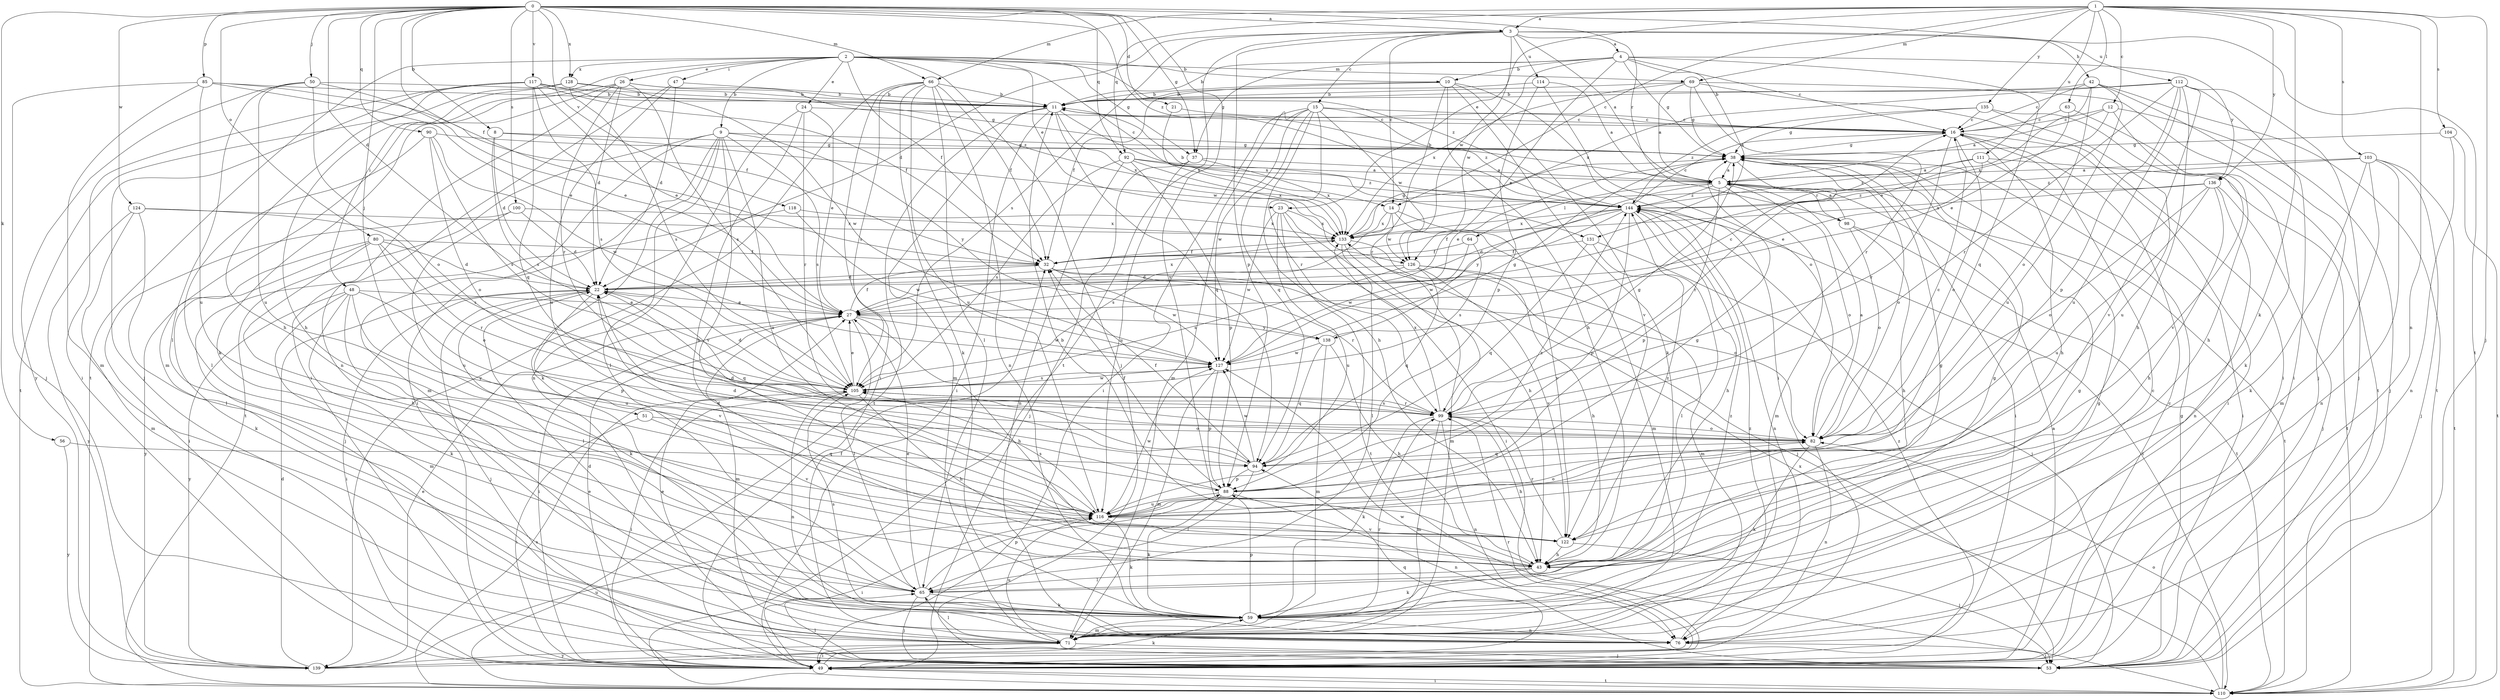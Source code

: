 strict digraph  {
0;
1;
2;
3;
4;
5;
8;
9;
10;
11;
12;
14;
15;
16;
21;
22;
23;
24;
26;
27;
32;
37;
38;
42;
43;
47;
48;
49;
50;
51;
53;
56;
59;
63;
64;
65;
66;
69;
71;
76;
80;
82;
85;
88;
90;
92;
94;
98;
99;
100;
103;
104;
105;
110;
111;
112;
114;
116;
117;
118;
122;
124;
126;
127;
128;
131;
133;
135;
136;
138;
139;
144;
0 -> 3  [label=a];
0 -> 8  [label=b];
0 -> 21  [label=d];
0 -> 22  [label=d];
0 -> 32  [label=f];
0 -> 37  [label=g];
0 -> 50  [label=j];
0 -> 51  [label=j];
0 -> 56  [label=k];
0 -> 66  [label=m];
0 -> 80  [label=o];
0 -> 85  [label=p];
0 -> 90  [label=q];
0 -> 92  [label=q];
0 -> 98  [label=r];
0 -> 100  [label=s];
0 -> 110  [label=t];
0 -> 117  [label=v];
0 -> 118  [label=v];
0 -> 122  [label=v];
0 -> 124  [label=w];
0 -> 128  [label=x];
0 -> 144  [label=z];
1 -> 3  [label=a];
1 -> 12  [label=c];
1 -> 14  [label=c];
1 -> 23  [label=e];
1 -> 53  [label=j];
1 -> 59  [label=k];
1 -> 63  [label=l];
1 -> 66  [label=m];
1 -> 69  [label=m];
1 -> 76  [label=n];
1 -> 92  [label=q];
1 -> 103  [label=s];
1 -> 104  [label=s];
1 -> 111  [label=u];
1 -> 135  [label=y];
1 -> 136  [label=y];
2 -> 9  [label=b];
2 -> 10  [label=b];
2 -> 14  [label=c];
2 -> 23  [label=e];
2 -> 24  [label=e];
2 -> 26  [label=e];
2 -> 32  [label=f];
2 -> 37  [label=g];
2 -> 47  [label=i];
2 -> 48  [label=i];
2 -> 53  [label=j];
2 -> 69  [label=m];
2 -> 110  [label=t];
2 -> 128  [label=x];
2 -> 144  [label=z];
3 -> 4  [label=a];
3 -> 5  [label=a];
3 -> 14  [label=c];
3 -> 15  [label=c];
3 -> 22  [label=d];
3 -> 42  [label=h];
3 -> 88  [label=p];
3 -> 105  [label=s];
3 -> 110  [label=t];
3 -> 112  [label=u];
3 -> 114  [label=u];
3 -> 126  [label=w];
4 -> 10  [label=b];
4 -> 11  [label=b];
4 -> 16  [label=c];
4 -> 27  [label=e];
4 -> 37  [label=g];
4 -> 38  [label=g];
4 -> 94  [label=q];
4 -> 126  [label=w];
4 -> 131  [label=x];
4 -> 136  [label=y];
5 -> 11  [label=b];
5 -> 64  [label=l];
5 -> 71  [label=m];
5 -> 82  [label=o];
5 -> 88  [label=p];
5 -> 98  [label=r];
5 -> 110  [label=t];
5 -> 138  [label=y];
5 -> 144  [label=z];
8 -> 22  [label=d];
8 -> 38  [label=g];
8 -> 105  [label=s];
8 -> 126  [label=w];
9 -> 38  [label=g];
9 -> 49  [label=i];
9 -> 59  [label=k];
9 -> 65  [label=l];
9 -> 71  [label=m];
9 -> 105  [label=s];
9 -> 110  [label=t];
9 -> 116  [label=u];
9 -> 122  [label=v];
9 -> 138  [label=y];
10 -> 11  [label=b];
10 -> 32  [label=f];
10 -> 43  [label=h];
10 -> 49  [label=i];
10 -> 59  [label=k];
10 -> 99  [label=r];
10 -> 122  [label=v];
11 -> 16  [label=c];
11 -> 49  [label=i];
11 -> 71  [label=m];
11 -> 94  [label=q];
11 -> 110  [label=t];
11 -> 131  [label=x];
11 -> 133  [label=x];
12 -> 5  [label=a];
12 -> 16  [label=c];
12 -> 43  [label=h];
12 -> 53  [label=j];
12 -> 133  [label=x];
14 -> 71  [label=m];
14 -> 105  [label=s];
14 -> 122  [label=v];
14 -> 126  [label=w];
14 -> 133  [label=x];
15 -> 16  [label=c];
15 -> 43  [label=h];
15 -> 49  [label=i];
15 -> 71  [label=m];
15 -> 94  [label=q];
15 -> 99  [label=r];
15 -> 126  [label=w];
15 -> 127  [label=w];
15 -> 144  [label=z];
16 -> 38  [label=g];
16 -> 43  [label=h];
16 -> 49  [label=i];
16 -> 82  [label=o];
16 -> 99  [label=r];
21 -> 16  [label=c];
21 -> 133  [label=x];
22 -> 27  [label=e];
22 -> 49  [label=i];
22 -> 53  [label=j];
22 -> 59  [label=k];
22 -> 94  [label=q];
22 -> 122  [label=v];
22 -> 133  [label=x];
23 -> 43  [label=h];
23 -> 49  [label=i];
23 -> 110  [label=t];
23 -> 116  [label=u];
23 -> 127  [label=w];
23 -> 133  [label=x];
24 -> 16  [label=c];
24 -> 27  [label=e];
24 -> 43  [label=h];
24 -> 76  [label=n];
24 -> 99  [label=r];
26 -> 11  [label=b];
26 -> 22  [label=d];
26 -> 59  [label=k];
26 -> 71  [label=m];
26 -> 76  [label=n];
26 -> 99  [label=r];
26 -> 105  [label=s];
26 -> 144  [label=z];
27 -> 32  [label=f];
27 -> 43  [label=h];
27 -> 49  [label=i];
27 -> 65  [label=l];
27 -> 71  [label=m];
27 -> 127  [label=w];
27 -> 138  [label=y];
32 -> 22  [label=d];
32 -> 82  [label=o];
32 -> 99  [label=r];
32 -> 127  [label=w];
37 -> 5  [label=a];
37 -> 53  [label=j];
37 -> 116  [label=u];
37 -> 133  [label=x];
38 -> 5  [label=a];
38 -> 27  [label=e];
38 -> 49  [label=i];
38 -> 82  [label=o];
38 -> 99  [label=r];
42 -> 11  [label=b];
42 -> 16  [label=c];
42 -> 27  [label=e];
42 -> 53  [label=j];
42 -> 82  [label=o];
42 -> 110  [label=t];
42 -> 116  [label=u];
43 -> 11  [label=b];
43 -> 38  [label=g];
43 -> 59  [label=k];
43 -> 65  [label=l];
47 -> 11  [label=b];
47 -> 22  [label=d];
47 -> 49  [label=i];
47 -> 116  [label=u];
48 -> 27  [label=e];
48 -> 59  [label=k];
48 -> 65  [label=l];
48 -> 71  [label=m];
48 -> 88  [label=p];
48 -> 116  [label=u];
48 -> 139  [label=y];
49 -> 5  [label=a];
49 -> 16  [label=c];
49 -> 27  [label=e];
49 -> 94  [label=q];
49 -> 110  [label=t];
49 -> 144  [label=z];
50 -> 11  [label=b];
50 -> 27  [label=e];
50 -> 65  [label=l];
50 -> 82  [label=o];
50 -> 116  [label=u];
50 -> 139  [label=y];
51 -> 49  [label=i];
51 -> 82  [label=o];
51 -> 122  [label=v];
53 -> 27  [label=e];
53 -> 38  [label=g];
53 -> 65  [label=l];
53 -> 127  [label=w];
56 -> 94  [label=q];
56 -> 139  [label=y];
59 -> 38  [label=g];
59 -> 71  [label=m];
59 -> 76  [label=n];
59 -> 88  [label=p];
59 -> 105  [label=s];
59 -> 144  [label=z];
63 -> 16  [label=c];
63 -> 27  [label=e];
63 -> 59  [label=k];
64 -> 32  [label=f];
64 -> 105  [label=s];
64 -> 127  [label=w];
65 -> 27  [label=e];
65 -> 38  [label=g];
65 -> 53  [label=j];
65 -> 59  [label=k];
65 -> 88  [label=p];
66 -> 11  [label=b];
66 -> 32  [label=f];
66 -> 49  [label=i];
66 -> 59  [label=k];
66 -> 65  [label=l];
66 -> 76  [label=n];
66 -> 105  [label=s];
66 -> 116  [label=u];
66 -> 139  [label=y];
69 -> 5  [label=a];
69 -> 11  [label=b];
69 -> 38  [label=g];
69 -> 49  [label=i];
69 -> 99  [label=r];
69 -> 110  [label=t];
69 -> 133  [label=x];
71 -> 16  [label=c];
71 -> 32  [label=f];
71 -> 38  [label=g];
71 -> 49  [label=i];
71 -> 53  [label=j];
71 -> 65  [label=l];
71 -> 99  [label=r];
71 -> 116  [label=u];
71 -> 139  [label=y];
76 -> 22  [label=d];
76 -> 53  [label=j];
76 -> 144  [label=z];
80 -> 22  [label=d];
80 -> 32  [label=f];
80 -> 43  [label=h];
80 -> 59  [label=k];
80 -> 82  [label=o];
80 -> 99  [label=r];
80 -> 139  [label=y];
82 -> 5  [label=a];
82 -> 16  [label=c];
82 -> 59  [label=k];
82 -> 76  [label=n];
82 -> 94  [label=q];
85 -> 11  [label=b];
85 -> 27  [label=e];
85 -> 32  [label=f];
85 -> 53  [label=j];
85 -> 71  [label=m];
85 -> 116  [label=u];
88 -> 22  [label=d];
88 -> 32  [label=f];
88 -> 59  [label=k];
88 -> 76  [label=n];
88 -> 116  [label=u];
88 -> 144  [label=z];
90 -> 38  [label=g];
90 -> 65  [label=l];
90 -> 82  [label=o];
90 -> 105  [label=s];
90 -> 127  [label=w];
92 -> 5  [label=a];
92 -> 76  [label=n];
92 -> 88  [label=p];
92 -> 105  [label=s];
92 -> 133  [label=x];
92 -> 144  [label=z];
94 -> 22  [label=d];
94 -> 32  [label=f];
94 -> 65  [label=l];
94 -> 88  [label=p];
94 -> 127  [label=w];
98 -> 5  [label=a];
98 -> 43  [label=h];
98 -> 82  [label=o];
98 -> 110  [label=t];
99 -> 38  [label=g];
99 -> 43  [label=h];
99 -> 59  [label=k];
99 -> 71  [label=m];
99 -> 76  [label=n];
99 -> 82  [label=o];
99 -> 105  [label=s];
99 -> 133  [label=x];
100 -> 22  [label=d];
100 -> 49  [label=i];
100 -> 116  [label=u];
100 -> 133  [label=x];
103 -> 5  [label=a];
103 -> 53  [label=j];
103 -> 59  [label=k];
103 -> 71  [label=m];
103 -> 76  [label=n];
103 -> 110  [label=t];
103 -> 144  [label=z];
104 -> 38  [label=g];
104 -> 76  [label=n];
104 -> 110  [label=t];
105 -> 22  [label=d];
105 -> 27  [label=e];
105 -> 43  [label=h];
105 -> 49  [label=i];
105 -> 76  [label=n];
105 -> 99  [label=r];
105 -> 127  [label=w];
110 -> 49  [label=i];
110 -> 82  [label=o];
110 -> 105  [label=s];
110 -> 133  [label=x];
111 -> 5  [label=a];
111 -> 27  [label=e];
111 -> 49  [label=i];
111 -> 110  [label=t];
111 -> 144  [label=z];
112 -> 11  [label=b];
112 -> 43  [label=h];
112 -> 49  [label=i];
112 -> 53  [label=j];
112 -> 88  [label=p];
112 -> 99  [label=r];
112 -> 116  [label=u];
112 -> 122  [label=v];
112 -> 133  [label=x];
114 -> 5  [label=a];
114 -> 11  [label=b];
114 -> 82  [label=o];
114 -> 88  [label=p];
116 -> 22  [label=d];
116 -> 38  [label=g];
116 -> 49  [label=i];
116 -> 59  [label=k];
116 -> 82  [label=o];
116 -> 105  [label=s];
116 -> 122  [label=v];
116 -> 127  [label=w];
117 -> 11  [label=b];
117 -> 27  [label=e];
117 -> 32  [label=f];
117 -> 38  [label=g];
117 -> 43  [label=h];
117 -> 49  [label=i];
117 -> 53  [label=j];
117 -> 94  [label=q];
117 -> 105  [label=s];
118 -> 53  [label=j];
118 -> 127  [label=w];
118 -> 133  [label=x];
122 -> 43  [label=h];
122 -> 53  [label=j];
122 -> 99  [label=r];
122 -> 144  [label=z];
124 -> 65  [label=l];
124 -> 71  [label=m];
124 -> 105  [label=s];
124 -> 133  [label=x];
124 -> 139  [label=y];
126 -> 22  [label=d];
126 -> 43  [label=h];
126 -> 71  [label=m];
126 -> 94  [label=q];
126 -> 105  [label=s];
126 -> 122  [label=v];
127 -> 38  [label=g];
127 -> 71  [label=m];
127 -> 88  [label=p];
127 -> 105  [label=s];
128 -> 11  [label=b];
128 -> 43  [label=h];
128 -> 105  [label=s];
128 -> 110  [label=t];
128 -> 127  [label=w];
131 -> 32  [label=f];
131 -> 53  [label=j];
131 -> 65  [label=l];
131 -> 94  [label=q];
133 -> 32  [label=f];
133 -> 38  [label=g];
133 -> 53  [label=j];
133 -> 65  [label=l];
133 -> 71  [label=m];
135 -> 16  [label=c];
135 -> 38  [label=g];
135 -> 116  [label=u];
135 -> 122  [label=v];
135 -> 144  [label=z];
136 -> 43  [label=h];
136 -> 53  [label=j];
136 -> 76  [label=n];
136 -> 82  [label=o];
136 -> 116  [label=u];
136 -> 133  [label=x];
136 -> 144  [label=z];
138 -> 16  [label=c];
138 -> 43  [label=h];
138 -> 71  [label=m];
138 -> 94  [label=q];
138 -> 127  [label=w];
139 -> 22  [label=d];
139 -> 27  [label=e];
139 -> 59  [label=k];
139 -> 99  [label=r];
139 -> 116  [label=u];
144 -> 11  [label=b];
144 -> 16  [label=c];
144 -> 22  [label=d];
144 -> 32  [label=f];
144 -> 43  [label=h];
144 -> 76  [label=n];
144 -> 88  [label=p];
144 -> 110  [label=t];
144 -> 127  [label=w];
144 -> 133  [label=x];
}
